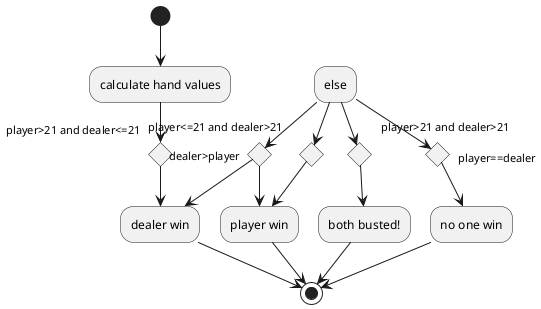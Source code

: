 @startuml
(*) --> "calculate hand values"

if "player>21 and dealer<=21" then
    --> "dealer win"

else if "player<=21 and dealer>21"
    --> "player win"
    -->(*)

else if "player>21 and dealer>21"
    --> "both busted!"
    -->(*)

else if "player==dealer"
    --> "no one win"
    -->(*)

else if "dealer>player"
    --> "dealer win"
    -->(*)
    
else 
    --> "player win"
endif
@enduml